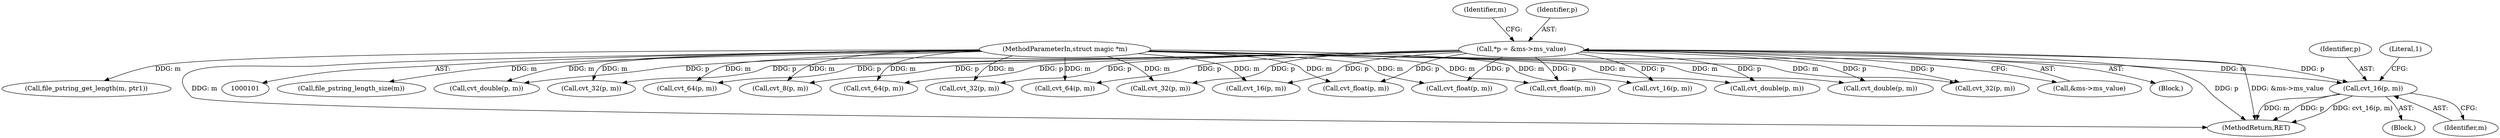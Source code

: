 digraph "0_file_4a284c89d6ef11aca34da65da7d673050a5ea320_2@pointer" {
"1000399" [label="(Call,cvt_16(p, m))"];
"1000107" [label="(Call,*p = &ms->ms_value)"];
"1000103" [label="(MethodParameterIn,struct magic *m)"];
"1000109" [label="(Call,&ms->ms_value)"];
"1000442" [label="(Call,cvt_32(p, m))"];
"1000180" [label="(Call,file_pstring_length_size(m))"];
"1000116" [label="(Identifier,m)"];
"1000630" [label="(Call,cvt_float(p, m))"];
"1000105" [label="(Block,)"];
"1000770" [label="(Call,cvt_double(p, m))"];
"1000577" [label="(Call,cvt_32(p, m))"];
"1000534" [label="(Call,cvt_64(p, m))"];
"1000119" [label="(Block,)"];
"1000401" [label="(Identifier,m)"];
"1000121" [label="(Call,cvt_8(p, m))"];
"1000144" [label="(Call,cvt_64(p, m))"];
"1000282" [label="(Call,cvt_32(p, m))"];
"1000103" [label="(MethodParameterIn,struct magic *m)"];
"1000374" [label="(Call,cvt_64(p, m))"];
"1000135" [label="(Call,cvt_32(p, m))"];
"1000107" [label="(Call,*p = &ms->ms_value)"];
"1000185" [label="(Call,file_pstring_get_length(m, ptr1))"];
"1000399" [label="(Call,cvt_16(p, m))"];
"1000400" [label="(Identifier,p)"];
"1000239" [label="(Call,cvt_16(p, m))"];
"1000677" [label="(Call,cvt_float(p, m))"];
"1000879" [label="(MethodReturn,RET)"];
"1000403" [label="(Literal,1)"];
"1000108" [label="(Identifier,p)"];
"1000583" [label="(Call,cvt_float(p, m))"];
"1000127" [label="(Call,cvt_16(p, m))"];
"1000683" [label="(Call,cvt_double(p, m))"];
"1000857" [label="(Call,cvt_double(p, m))"];
"1000399" -> "1000119"  [label="AST: "];
"1000399" -> "1000401"  [label="CFG: "];
"1000400" -> "1000399"  [label="AST: "];
"1000401" -> "1000399"  [label="AST: "];
"1000403" -> "1000399"  [label="CFG: "];
"1000399" -> "1000879"  [label="DDG: m"];
"1000399" -> "1000879"  [label="DDG: p"];
"1000399" -> "1000879"  [label="DDG: cvt_16(p, m)"];
"1000107" -> "1000399"  [label="DDG: p"];
"1000103" -> "1000399"  [label="DDG: m"];
"1000107" -> "1000105"  [label="AST: "];
"1000107" -> "1000109"  [label="CFG: "];
"1000108" -> "1000107"  [label="AST: "];
"1000109" -> "1000107"  [label="AST: "];
"1000116" -> "1000107"  [label="CFG: "];
"1000107" -> "1000879"  [label="DDG: p"];
"1000107" -> "1000879"  [label="DDG: &ms->ms_value"];
"1000107" -> "1000121"  [label="DDG: p"];
"1000107" -> "1000127"  [label="DDG: p"];
"1000107" -> "1000135"  [label="DDG: p"];
"1000107" -> "1000144"  [label="DDG: p"];
"1000107" -> "1000239"  [label="DDG: p"];
"1000107" -> "1000282"  [label="DDG: p"];
"1000107" -> "1000374"  [label="DDG: p"];
"1000107" -> "1000442"  [label="DDG: p"];
"1000107" -> "1000534"  [label="DDG: p"];
"1000107" -> "1000577"  [label="DDG: p"];
"1000107" -> "1000583"  [label="DDG: p"];
"1000107" -> "1000630"  [label="DDG: p"];
"1000107" -> "1000677"  [label="DDG: p"];
"1000107" -> "1000683"  [label="DDG: p"];
"1000107" -> "1000770"  [label="DDG: p"];
"1000107" -> "1000857"  [label="DDG: p"];
"1000103" -> "1000101"  [label="AST: "];
"1000103" -> "1000879"  [label="DDG: m"];
"1000103" -> "1000121"  [label="DDG: m"];
"1000103" -> "1000127"  [label="DDG: m"];
"1000103" -> "1000135"  [label="DDG: m"];
"1000103" -> "1000144"  [label="DDG: m"];
"1000103" -> "1000180"  [label="DDG: m"];
"1000103" -> "1000185"  [label="DDG: m"];
"1000103" -> "1000239"  [label="DDG: m"];
"1000103" -> "1000282"  [label="DDG: m"];
"1000103" -> "1000374"  [label="DDG: m"];
"1000103" -> "1000442"  [label="DDG: m"];
"1000103" -> "1000534"  [label="DDG: m"];
"1000103" -> "1000577"  [label="DDG: m"];
"1000103" -> "1000583"  [label="DDG: m"];
"1000103" -> "1000630"  [label="DDG: m"];
"1000103" -> "1000677"  [label="DDG: m"];
"1000103" -> "1000683"  [label="DDG: m"];
"1000103" -> "1000770"  [label="DDG: m"];
"1000103" -> "1000857"  [label="DDG: m"];
}
